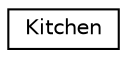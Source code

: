 digraph "Graphical Class Hierarchy"
{
 // LATEX_PDF_SIZE
  edge [fontname="Helvetica",fontsize="10",labelfontname="Helvetica",labelfontsize="10"];
  node [fontname="Helvetica",fontsize="10",shape=record];
  rankdir="LR";
  Node0 [label="Kitchen",height=0.2,width=0.4,color="black", fillcolor="white", style="filled",URL="$classKitchen.html",tooltip="Represents a kitchen in a restaurant."];
}
